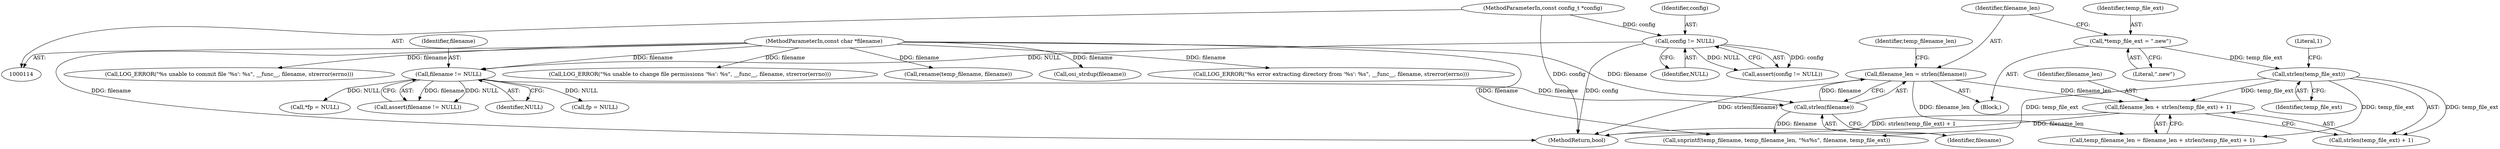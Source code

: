 digraph "0_Android_472271b153c5dc53c28beac55480a8d8434b2d5c_56@API" {
"1000152" [label="(Call,filename_len + strlen(temp_file_ext) + 1)"];
"1000145" [label="(Call,filename_len = strlen(filename))"];
"1000147" [label="(Call,strlen(filename))"];
"1000123" [label="(Call,filename != NULL)"];
"1000116" [label="(MethodParameterIn,const char *filename)"];
"1000119" [label="(Call,config != NULL)"];
"1000115" [label="(MethodParameterIn,const config_t *config)"];
"1000155" [label="(Call,strlen(temp_file_ext))"];
"1000141" [label="(Call,*temp_file_ext = \".new\")"];
"1000116" [label="(MethodParameterIn,const char *filename)"];
"1000142" [label="(Identifier,temp_file_ext)"];
"1000117" [label="(Block,)"];
"1000125" [label="(Identifier,NULL)"];
"1000394" [label="(Call,LOG_ERROR(\"%s unable to commit file '%s': %s\", __func__, filename, strerror(errno)))"];
"1000145" [label="(Call,filename_len = strlen(filename))"];
"1000163" [label="(Call,snprintf(temp_filename, temp_filename_len, \"%s%s\", filename, temp_file_ext))"];
"1000151" [label="(Identifier,temp_filename_len)"];
"1000157" [label="(Literal,1)"];
"1000120" [label="(Identifier,config)"];
"1000115" [label="(MethodParameterIn,const config_t *config)"];
"1000119" [label="(Call,config != NULL)"];
"1000124" [label="(Identifier,filename)"];
"1000118" [label="(Call,assert(config != NULL))"];
"1000362" [label="(Call,fp = NULL)"];
"1000141" [label="(Call,*temp_file_ext = \".new\")"];
"1000379" [label="(Call,LOG_ERROR(\"%s unable to change file permissions '%s': %s\", __func__, filename, strerror(errno)))"];
"1000123" [label="(Call,filename != NULL)"];
"1000147" [label="(Call,strlen(filename))"];
"1000137" [label="(Call,*fp = NULL)"];
"1000388" [label="(Call,rename(temp_filename, filename))"];
"1000156" [label="(Identifier,temp_file_ext)"];
"1000150" [label="(Call,temp_filename_len = filename_len + strlen(temp_file_ext) + 1)"];
"1000152" [label="(Call,filename_len + strlen(temp_file_ext) + 1)"];
"1000172" [label="(Call,osi_strdup(filename))"];
"1000183" [label="(Call,LOG_ERROR(\"%s error extracting directory from '%s': %s\", __func__, filename, strerror(errno)))"];
"1000155" [label="(Call,strlen(temp_file_ext))"];
"1000148" [label="(Identifier,filename)"];
"1000122" [label="(Call,assert(filename != NULL))"];
"1000154" [label="(Call,strlen(temp_file_ext) + 1)"];
"1000143" [label="(Literal,\".new\")"];
"1000146" [label="(Identifier,filename_len)"];
"1000153" [label="(Identifier,filename_len)"];
"1000121" [label="(Identifier,NULL)"];
"1000452" [label="(MethodReturn,bool)"];
"1000152" -> "1000150"  [label="AST: "];
"1000152" -> "1000154"  [label="CFG: "];
"1000153" -> "1000152"  [label="AST: "];
"1000154" -> "1000152"  [label="AST: "];
"1000150" -> "1000152"  [label="CFG: "];
"1000152" -> "1000452"  [label="DDG: filename_len"];
"1000152" -> "1000452"  [label="DDG: strlen(temp_file_ext) + 1"];
"1000145" -> "1000152"  [label="DDG: filename_len"];
"1000155" -> "1000152"  [label="DDG: temp_file_ext"];
"1000145" -> "1000117"  [label="AST: "];
"1000145" -> "1000147"  [label="CFG: "];
"1000146" -> "1000145"  [label="AST: "];
"1000147" -> "1000145"  [label="AST: "];
"1000151" -> "1000145"  [label="CFG: "];
"1000145" -> "1000452"  [label="DDG: strlen(filename)"];
"1000147" -> "1000145"  [label="DDG: filename"];
"1000145" -> "1000150"  [label="DDG: filename_len"];
"1000147" -> "1000148"  [label="CFG: "];
"1000148" -> "1000147"  [label="AST: "];
"1000123" -> "1000147"  [label="DDG: filename"];
"1000116" -> "1000147"  [label="DDG: filename"];
"1000147" -> "1000163"  [label="DDG: filename"];
"1000123" -> "1000122"  [label="AST: "];
"1000123" -> "1000125"  [label="CFG: "];
"1000124" -> "1000123"  [label="AST: "];
"1000125" -> "1000123"  [label="AST: "];
"1000122" -> "1000123"  [label="CFG: "];
"1000123" -> "1000122"  [label="DDG: filename"];
"1000123" -> "1000122"  [label="DDG: NULL"];
"1000116" -> "1000123"  [label="DDG: filename"];
"1000119" -> "1000123"  [label="DDG: NULL"];
"1000123" -> "1000137"  [label="DDG: NULL"];
"1000123" -> "1000362"  [label="DDG: NULL"];
"1000116" -> "1000114"  [label="AST: "];
"1000116" -> "1000452"  [label="DDG: filename"];
"1000116" -> "1000163"  [label="DDG: filename"];
"1000116" -> "1000172"  [label="DDG: filename"];
"1000116" -> "1000183"  [label="DDG: filename"];
"1000116" -> "1000379"  [label="DDG: filename"];
"1000116" -> "1000388"  [label="DDG: filename"];
"1000116" -> "1000394"  [label="DDG: filename"];
"1000119" -> "1000118"  [label="AST: "];
"1000119" -> "1000121"  [label="CFG: "];
"1000120" -> "1000119"  [label="AST: "];
"1000121" -> "1000119"  [label="AST: "];
"1000118" -> "1000119"  [label="CFG: "];
"1000119" -> "1000452"  [label="DDG: config"];
"1000119" -> "1000118"  [label="DDG: config"];
"1000119" -> "1000118"  [label="DDG: NULL"];
"1000115" -> "1000119"  [label="DDG: config"];
"1000115" -> "1000114"  [label="AST: "];
"1000115" -> "1000452"  [label="DDG: config"];
"1000155" -> "1000154"  [label="AST: "];
"1000155" -> "1000156"  [label="CFG: "];
"1000156" -> "1000155"  [label="AST: "];
"1000157" -> "1000155"  [label="CFG: "];
"1000155" -> "1000150"  [label="DDG: temp_file_ext"];
"1000155" -> "1000154"  [label="DDG: temp_file_ext"];
"1000141" -> "1000155"  [label="DDG: temp_file_ext"];
"1000155" -> "1000163"  [label="DDG: temp_file_ext"];
"1000141" -> "1000117"  [label="AST: "];
"1000141" -> "1000143"  [label="CFG: "];
"1000142" -> "1000141"  [label="AST: "];
"1000143" -> "1000141"  [label="AST: "];
"1000146" -> "1000141"  [label="CFG: "];
}
